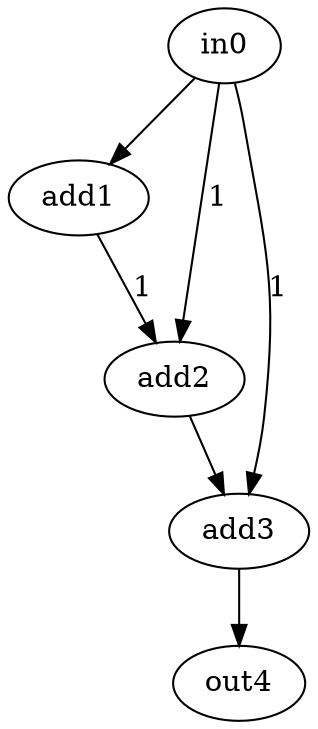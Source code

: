 strict digraph "arf" {
0 [alap=0, asap=0, label=in0, op=in];
1 [alap=1, asap=1, label=add1, op=addi, value=2];
2 [alap=2, asap=2, label=add2, op=add, value=2];
3 [alap=3, asap=3, label=add3, op=add, value=2];
4 [alap=4, asap=4, label=out4, op=out];
0 -> 1  [port=0, w=0];
0 -> 2  [label=1, port=0, w=1];
0 -> 3  [label=1, port=0, w=1];
1 -> 2  [label=1, port=1, w=1];
2 -> 3  [port=1, w=0];
3 -> 4  [port=0, w=0];
}
